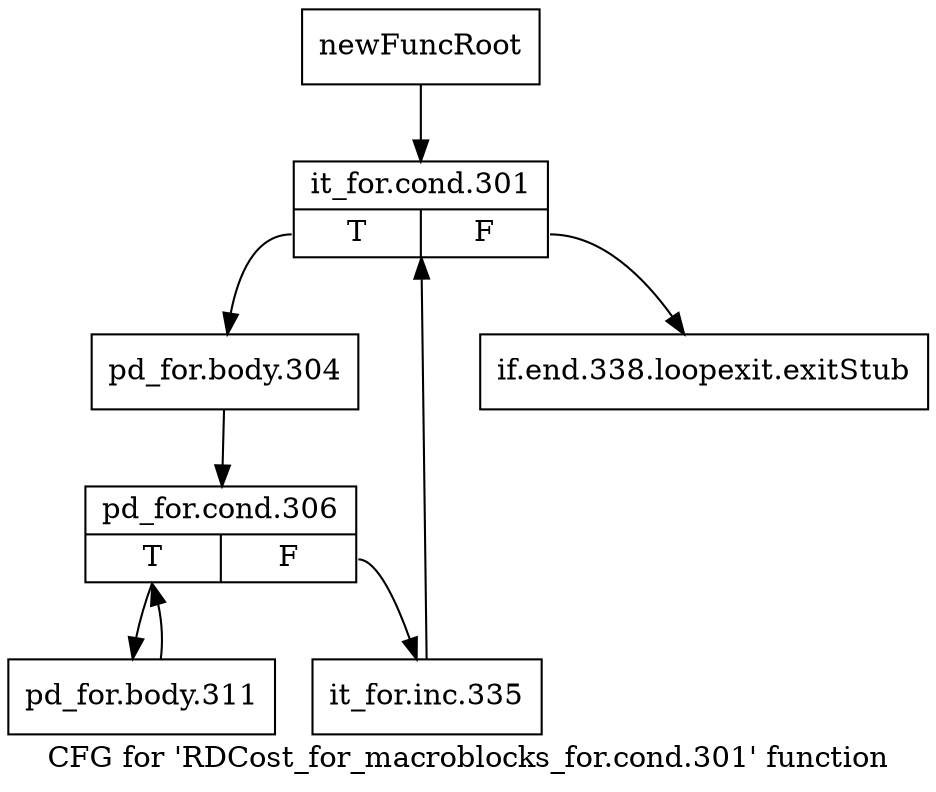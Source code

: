 digraph "CFG for 'RDCost_for_macroblocks_for.cond.301' function" {
	label="CFG for 'RDCost_for_macroblocks_for.cond.301' function";

	Node0x2c00860 [shape=record,label="{newFuncRoot}"];
	Node0x2c00860 -> Node0x2c00900;
	Node0x2c008b0 [shape=record,label="{if.end.338.loopexit.exitStub}"];
	Node0x2c00900 [shape=record,label="{it_for.cond.301|{<s0>T|<s1>F}}"];
	Node0x2c00900:s0 -> Node0x2c00950;
	Node0x2c00900:s1 -> Node0x2c008b0;
	Node0x2c00950 [shape=record,label="{pd_for.body.304}"];
	Node0x2c00950 -> Node0x2c009a0;
	Node0x2c009a0 [shape=record,label="{pd_for.cond.306|{<s0>T|<s1>F}}"];
	Node0x2c009a0:s0 -> Node0x2c00a40;
	Node0x2c009a0:s1 -> Node0x2c009f0;
	Node0x2c009f0 [shape=record,label="{it_for.inc.335}"];
	Node0x2c009f0 -> Node0x2c00900;
	Node0x2c00a40 [shape=record,label="{pd_for.body.311}"];
	Node0x2c00a40 -> Node0x2c009a0;
}
